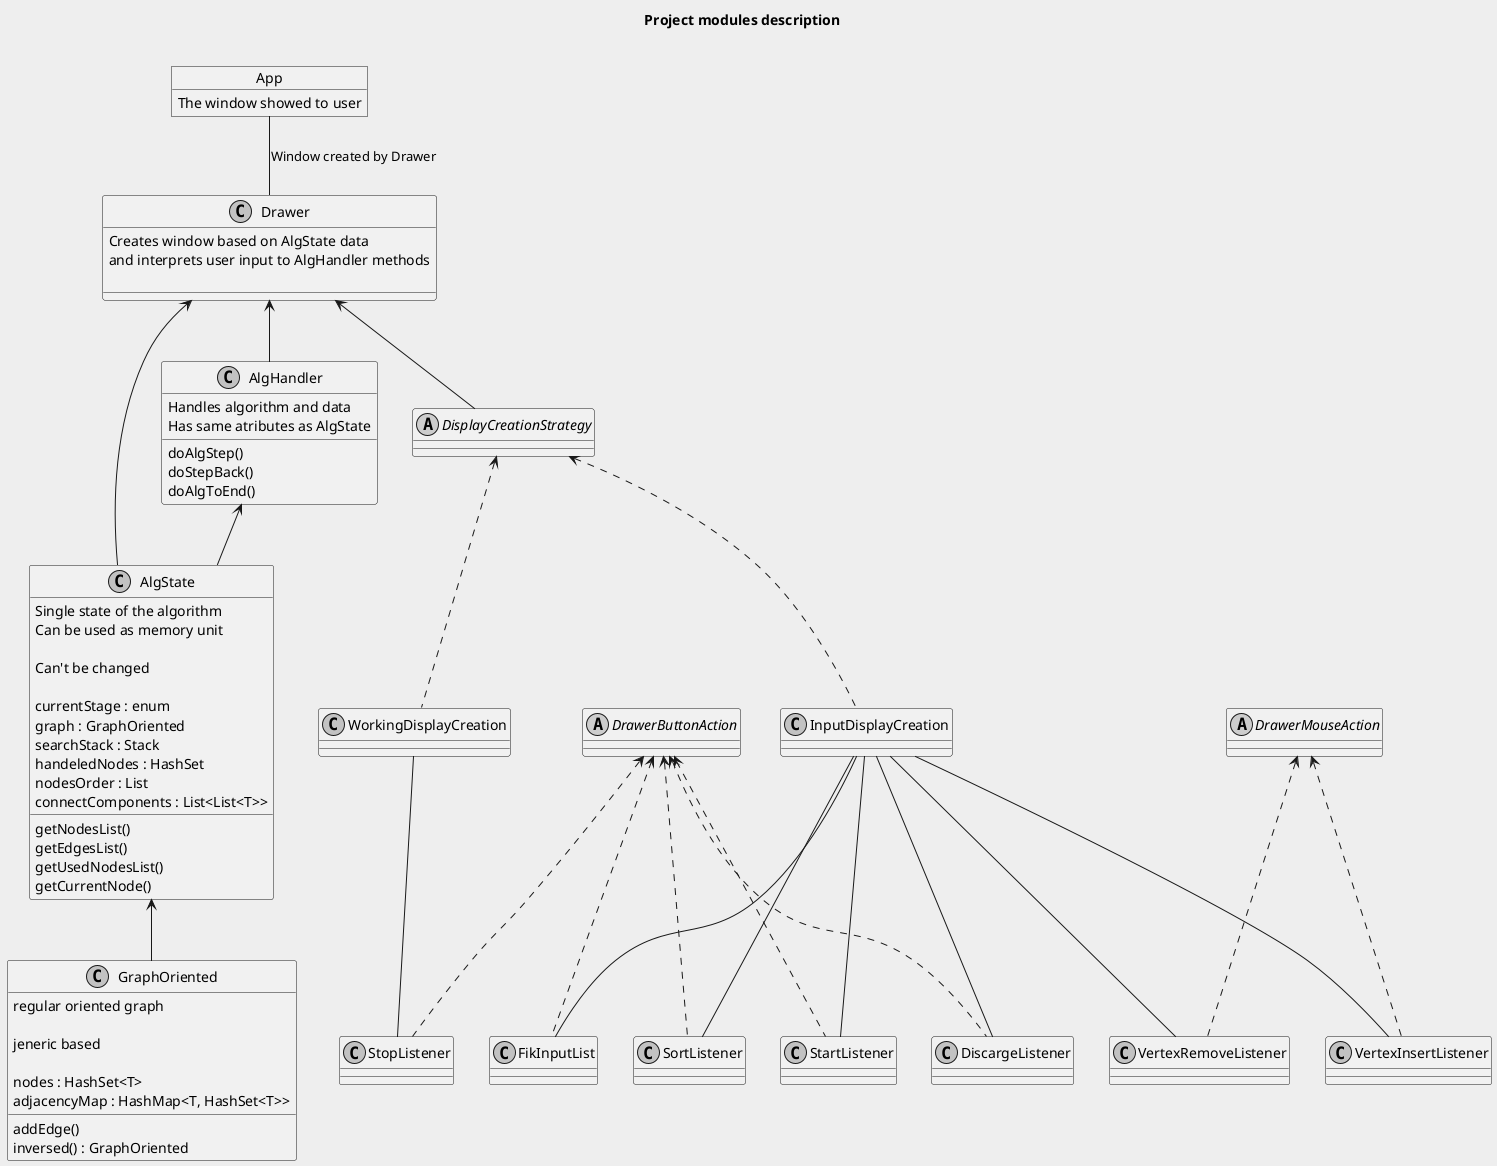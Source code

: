 @startuml 
skinparam monochrome true
skinparam backgroundColor #EEEEEE

hide empty description

title Project modules description\n

object App
App : The window showed to user

class Drawer
Drawer : Creates window based on AlgState data \nand interprets user input to AlgHandler methods\n

class AlgHandler
AlgHandler : Handles algorithm and data

AlgHandler : Has same atributes as AlgState

AlgHandler : doAlgStep()
AlgHandler : doStepBack()
AlgHandler : doAlgToEnd()

class AlgState
AlgState : Single state of the algorithm \nCan be used as memory unit\n
AlgState : Can't be changed\n

AlgState : currentStage : enum
AlgState : graph : GraphOriented
AlgState : searchStack : Stack
AlgState : handeledNodes : HashSet
AlgState : nodesOrder : List
AlgState : connectComponents : List<List<T>> 

AlgState : getNodesList()
AlgState : getEdgesList()
AlgState : getUsedNodesList()
AlgState : getCurrentNode()


class GraphOriented
GraphOriented : regular oriented graph\n
GraphOriented : jeneric based\n

GraphOriented : nodes : HashSet<T>
GraphOriented : adjacencyMap : HashMap<T, HashSet<T>>

GraphOriented : addEdge()
GraphOriented : inversed() : GraphOriented


App -- Drawer : Window created by Drawer
Drawer <-- AlgHandler
Drawer <-- AlgState
AlgHandler <-- AlgState
AlgState <-- GraphOriented

/' Dima's part '/

abstract class DisplayCreationStrategy
class InputDisplayCreation
class WorkingDisplayCreation

class DiscargeListener
class FikInputList
class StopListener
class VertexRemoveListener
class SortListener
class StartListener
class VertexInsertListener

abstract class DrawerButtonAction
abstract class DrawerMouseAction

Drawer <-- DisplayCreationStrategy
DisplayCreationStrategy <.. InputDisplayCreation
DisplayCreationStrategy <.. WorkingDisplayCreation

WorkingDisplayCreation -- StopListener

InputDisplayCreation -- DiscargeListener
InputDisplayCreation -- FikInputList
InputDisplayCreation -- VertexRemoveListener
InputDisplayCreation -- SortListener
InputDisplayCreation -- StartListener
InputDisplayCreation -- VertexInsertListener

DrawerButtonAction <.. DiscargeListener
DrawerButtonAction <.. SortListener
DrawerButtonAction <.. StartListener
DrawerButtonAction <.. FikInputList
DrawerButtonAction <.. StopListener

DrawerMouseAction <.. VertexRemoveListener
DrawerMouseAction <.. VertexInsertListener




@enduml
